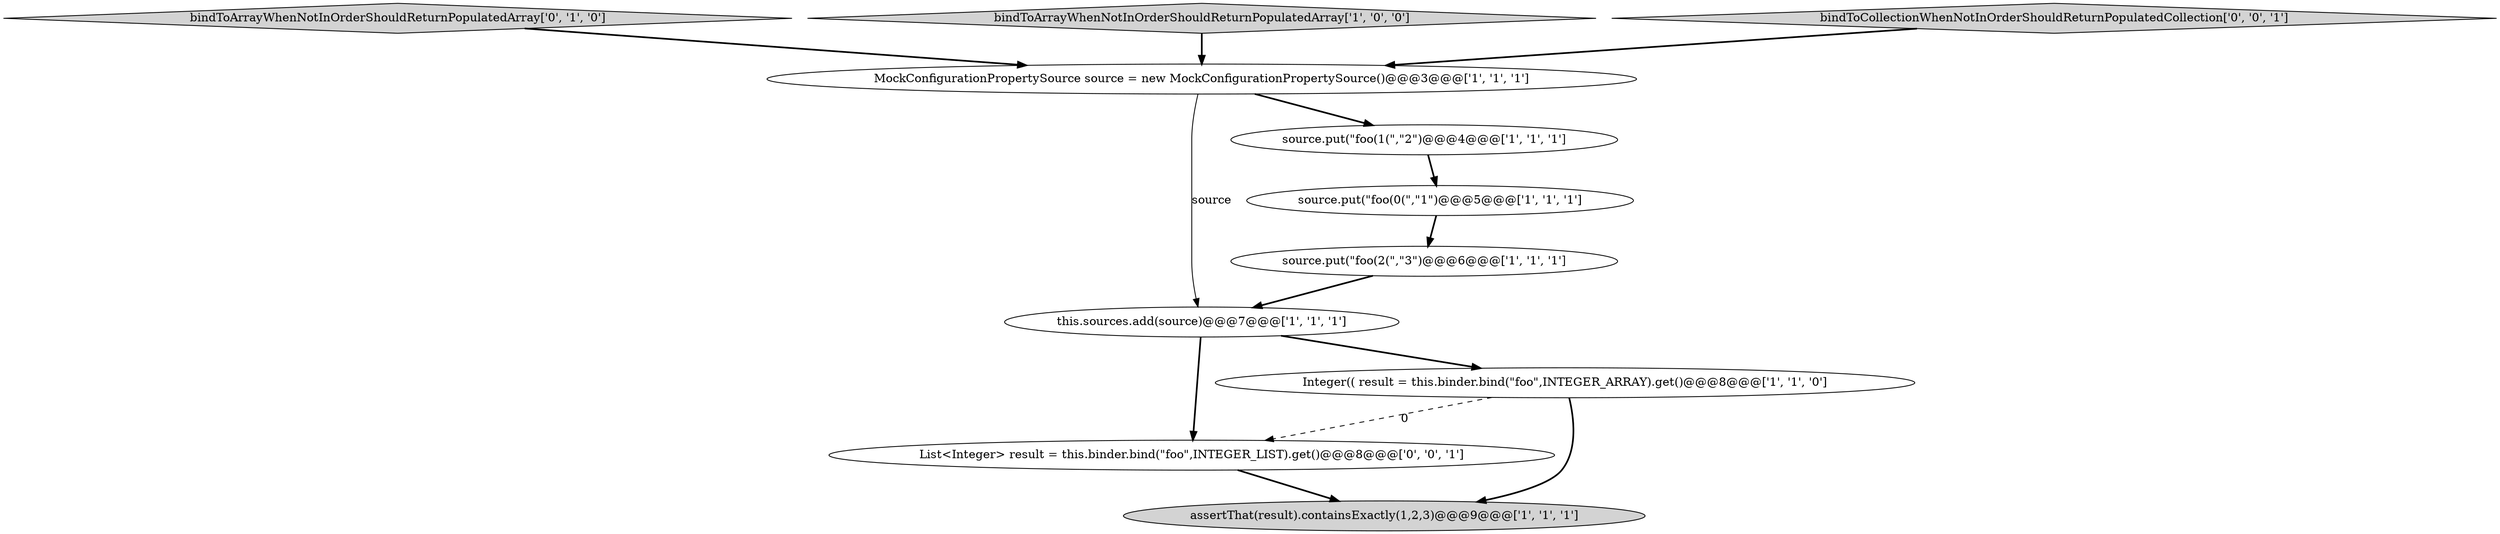 digraph {
3 [style = filled, label = "this.sources.add(source)@@@7@@@['1', '1', '1']", fillcolor = white, shape = ellipse image = "AAA0AAABBB1BBB"];
7 [style = filled, label = "source.put(\"foo(0(\",\"1\")@@@5@@@['1', '1', '1']", fillcolor = white, shape = ellipse image = "AAA0AAABBB1BBB"];
8 [style = filled, label = "bindToArrayWhenNotInOrderShouldReturnPopulatedArray['0', '1', '0']", fillcolor = lightgray, shape = diamond image = "AAA0AAABBB2BBB"];
0 [style = filled, label = "source.put(\"foo(2(\",\"3\")@@@6@@@['1', '1', '1']", fillcolor = white, shape = ellipse image = "AAA0AAABBB1BBB"];
4 [style = filled, label = "MockConfigurationPropertySource source = new MockConfigurationPropertySource()@@@3@@@['1', '1', '1']", fillcolor = white, shape = ellipse image = "AAA0AAABBB1BBB"];
6 [style = filled, label = "source.put(\"foo(1(\",\"2\")@@@4@@@['1', '1', '1']", fillcolor = white, shape = ellipse image = "AAA0AAABBB1BBB"];
5 [style = filled, label = "bindToArrayWhenNotInOrderShouldReturnPopulatedArray['1', '0', '0']", fillcolor = lightgray, shape = diamond image = "AAA0AAABBB1BBB"];
10 [style = filled, label = "bindToCollectionWhenNotInOrderShouldReturnPopulatedCollection['0', '0', '1']", fillcolor = lightgray, shape = diamond image = "AAA0AAABBB3BBB"];
9 [style = filled, label = "List<Integer> result = this.binder.bind(\"foo\",INTEGER_LIST).get()@@@8@@@['0', '0', '1']", fillcolor = white, shape = ellipse image = "AAA0AAABBB3BBB"];
1 [style = filled, label = "assertThat(result).containsExactly(1,2,3)@@@9@@@['1', '1', '1']", fillcolor = lightgray, shape = ellipse image = "AAA0AAABBB1BBB"];
2 [style = filled, label = "Integer(( result = this.binder.bind(\"foo\",INTEGER_ARRAY).get()@@@8@@@['1', '1', '0']", fillcolor = white, shape = ellipse image = "AAA0AAABBB1BBB"];
0->3 [style = bold, label=""];
3->9 [style = bold, label=""];
4->3 [style = solid, label="source"];
7->0 [style = bold, label=""];
8->4 [style = bold, label=""];
3->2 [style = bold, label=""];
6->7 [style = bold, label=""];
9->1 [style = bold, label=""];
2->9 [style = dashed, label="0"];
4->6 [style = bold, label=""];
2->1 [style = bold, label=""];
5->4 [style = bold, label=""];
10->4 [style = bold, label=""];
}
